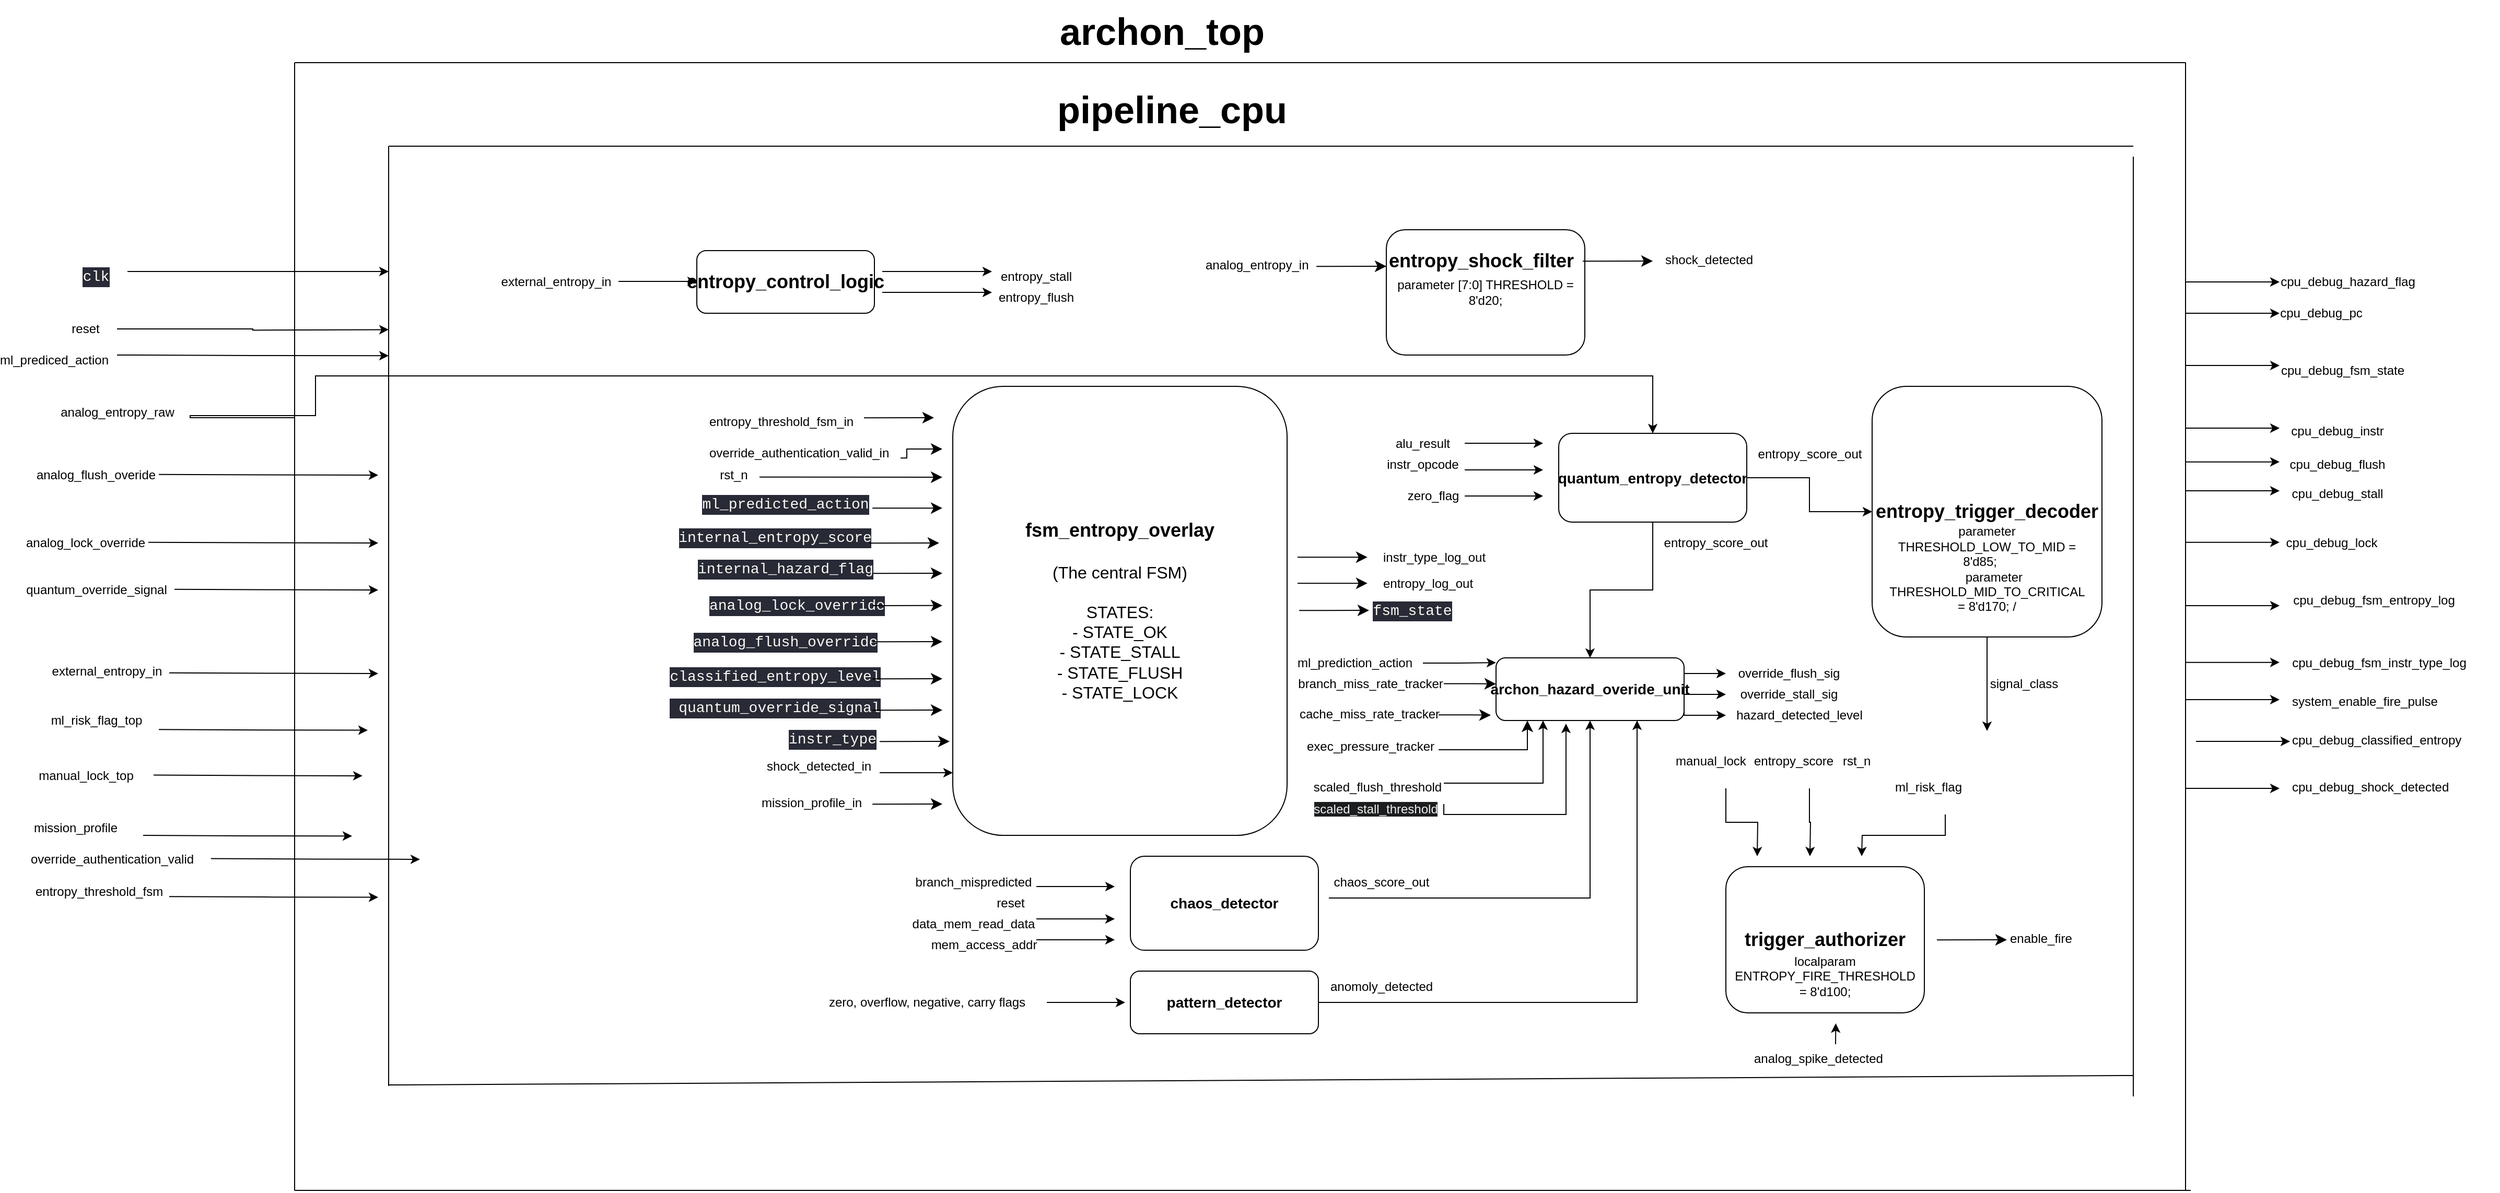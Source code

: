 <mxfile version="24.0.4" type="device" pages="2">
  <diagram name="Page-1" id="mxls8lcutbs6KS0AdLAb">
    <mxGraphModel dx="2816" dy="1040" grid="1" gridSize="10" guides="1" tooltips="1" connect="1" arrows="1" fold="1" page="1" pageScale="1" pageWidth="850" pageHeight="1100" math="0" shadow="0">
      <root>
        <mxCell id="0" />
        <mxCell id="1" parent="0" />
        <mxCell id="saIM61kvLU6ngbY4BZQx-4" value="&lt;font style=&quot;font-size: 18px;&quot;&gt;&lt;b&gt;fsm_entropy_overlay&lt;/b&gt;&lt;/font&gt;&lt;div&gt;&lt;font size=&quot;3&quot;&gt;&lt;br&gt;&lt;/font&gt;&lt;/div&gt;&lt;div&gt;&lt;font size=&quot;3&quot;&gt;(The central FSM)&lt;br&gt;&lt;br&gt;&lt;/font&gt;&lt;/div&gt;&lt;div&gt;&lt;font size=&quot;3&quot;&gt;STATES:&lt;/font&gt;&lt;/div&gt;&lt;div&gt;&lt;font size=&quot;3&quot;&gt;- STATE_OK&lt;/font&gt;&lt;/div&gt;&lt;div&gt;&lt;font size=&quot;3&quot;&gt;- STATE_STALL&lt;/font&gt;&lt;/div&gt;&lt;div&gt;&lt;font size=&quot;3&quot;&gt;- STATE_FLUSH&lt;/font&gt;&lt;/div&gt;&lt;div&gt;&lt;font size=&quot;3&quot;&gt;- STATE_LOCK&lt;/font&gt;&lt;/div&gt;" style="rounded=1;whiteSpace=wrap;html=1;" parent="1" vertex="1">
          <mxGeometry x="300" y="430" width="320" height="430" as="geometry" />
        </mxCell>
        <mxCell id="saIM61kvLU6ngbY4BZQx-8" value="&#xa;&lt;div style=&quot;color: #f8f8f2;background-color: #282a36;font-family: Consolas, &#39;Courier New&#39;, monospace;font-weight: normal;font-size: 14px;line-height: 19px;white-space: pre;&quot;&gt;&lt;div&gt;&lt;span style=&quot;color: #f8f8f2;&quot;&gt;ml_predicted_action&lt;/span&gt;&lt;/div&gt;&lt;/div&gt;&#xa;&#xa;" style="text;html=1;align=center;verticalAlign=middle;whiteSpace=wrap;rounded=0;" parent="1" vertex="1">
          <mxGeometry x="110" y="535" width="60" height="30" as="geometry" />
        </mxCell>
        <mxCell id="saIM61kvLU6ngbY4BZQx-9" value="&lt;div style=&quot;color: rgb(248, 248, 242); background-color: rgb(40, 42, 54); font-family: Consolas, &amp;quot;Courier New&amp;quot;, monospace; font-size: 14px; line-height: 19px; white-space: pre;&quot;&gt;internal_entropy_score&lt;/div&gt;" style="text;html=1;align=center;verticalAlign=middle;whiteSpace=wrap;rounded=0;" parent="1" vertex="1">
          <mxGeometry x="100" y="560" width="60" height="30" as="geometry" />
        </mxCell>
        <mxCell id="saIM61kvLU6ngbY4BZQx-10" value="&lt;div style=&quot;color: rgb(248, 248, 242); background-color: rgb(40, 42, 54); font-family: Consolas, &amp;quot;Courier New&amp;quot;, monospace; font-size: 14px; line-height: 19px; white-space: pre;&quot;&gt;internal_hazard_flag&lt;/div&gt;" style="text;html=1;align=center;verticalAlign=middle;whiteSpace=wrap;rounded=0;" parent="1" vertex="1">
          <mxGeometry x="110" y="590" width="60" height="30" as="geometry" />
        </mxCell>
        <mxCell id="saIM61kvLU6ngbY4BZQx-11" value="&#xa;&lt;div style=&quot;color: #f8f8f2;background-color: #282a36;font-family: Consolas, &#39;Courier New&#39;, monospace;font-weight: normal;font-size: 14px;line-height: 19px;white-space: pre;&quot;&gt;&lt;div&gt;&lt;span style=&quot;color: #f8f8f2;&quot;&gt;analog_lock_override&lt;/span&gt;&lt;/div&gt;&lt;/div&gt;&#xa;&#xa;" style="text;whiteSpace=wrap;html=1;" parent="1" vertex="1">
          <mxGeometry x="65" y="610" width="150" height="40" as="geometry" />
        </mxCell>
        <mxCell id="rz5DC4yHk0Q_457Ff8-o-45" style="edgeStyle=orthogonalEdgeStyle;rounded=0;orthogonalLoop=1;jettySize=auto;html=1;exitX=1;exitY=0.5;exitDx=0;exitDy=0;entryX=0;entryY=0.5;entryDx=0;entryDy=0;" parent="1" source="saIM61kvLU6ngbY4BZQx-12" target="rz5DC4yHk0Q_457Ff8-o-1" edge="1">
          <mxGeometry relative="1" as="geometry">
            <mxPoint x="1120" y="680" as="targetPoint" />
          </mxGeometry>
        </mxCell>
        <mxCell id="rz5DC4yHk0Q_457Ff8-o-58" style="edgeStyle=orthogonalEdgeStyle;rounded=0;orthogonalLoop=1;jettySize=auto;html=1;exitX=0.5;exitY=1;exitDx=0;exitDy=0;" parent="1" source="saIM61kvLU6ngbY4BZQx-12" target="rz5DC4yHk0Q_457Ff8-o-5" edge="1">
          <mxGeometry relative="1" as="geometry" />
        </mxCell>
        <mxCell id="saIM61kvLU6ngbY4BZQx-12" value="&lt;font style=&quot;font-size: 14px;&quot;&gt;&lt;b&gt;quantum_entropy_detector&lt;/b&gt;&lt;/font&gt;" style="rounded=1;whiteSpace=wrap;html=1;" parent="1" vertex="1">
          <mxGeometry x="880" y="475" width="180" height="85" as="geometry" />
        </mxCell>
        <mxCell id="saIM61kvLU6ngbY4BZQx-13" value="&lt;div style=&quot;color: rgb(248, 248, 242); background-color: rgb(40, 42, 54); font-family: Consolas, &amp;quot;Courier New&amp;quot;, monospace; font-size: 14px; line-height: 19px; white-space: pre;&quot;&gt;analog_flush_override&lt;/div&gt;" style="text;html=1;align=center;verticalAlign=middle;whiteSpace=wrap;rounded=0;" parent="1" vertex="1">
          <mxGeometry x="110" y="660" width="60" height="30" as="geometry" />
        </mxCell>
        <mxCell id="saIM61kvLU6ngbY4BZQx-14" value="&#xa;&lt;div style=&quot;color: #f8f8f2;background-color: #282a36;font-family: Consolas, &#39;Courier New&#39;, monospace;font-weight: normal;font-size: 14px;line-height: 19px;white-space: pre;&quot;&gt;&lt;div&gt;&lt;span style=&quot;color: #f8f8f2;&quot;&gt;classified_entropy_level&lt;/span&gt;&lt;/div&gt;&lt;/div&gt;&#xa;&#xa;" style="text;html=1;align=center;verticalAlign=middle;whiteSpace=wrap;rounded=0;" parent="1" vertex="1">
          <mxGeometry x="100" y="700" width="60" height="30" as="geometry" />
        </mxCell>
        <mxCell id="saIM61kvLU6ngbY4BZQx-15" value="&#xa;&lt;div style=&quot;color: #f8f8f2;background-color: #282a36;font-family: Consolas, &#39;Courier New&#39;, monospace;font-weight: normal;font-size: 14px;line-height: 19px;white-space: pre;&quot;&gt;&lt;div&gt;&lt;span style=&quot;color: #f8f8f2;&quot;&gt;&amp;nbsp;quantum_override_signal&lt;/span&gt;&lt;/div&gt;&lt;/div&gt;&#xa;&#xa;" style="text;html=1;align=center;verticalAlign=middle;whiteSpace=wrap;rounded=0;" parent="1" vertex="1">
          <mxGeometry x="100" y="730" width="60" height="30" as="geometry" />
        </mxCell>
        <mxCell id="saIM61kvLU6ngbY4BZQx-16" value="&#xa;&lt;div style=&quot;color: #f8f8f2;background-color: #282a36;font-family: Consolas, &#39;Courier New&#39;, monospace;font-weight: normal;font-size: 14px;line-height: 19px;white-space: pre;&quot;&gt;&lt;div&gt;&lt;span style=&quot;color: #f8f8f2;&quot;&gt;instr_type&lt;/span&gt;&lt;/div&gt;&lt;/div&gt;&#xa;&#xa;" style="text;html=1;align=center;verticalAlign=middle;whiteSpace=wrap;rounded=0;" parent="1" vertex="1">
          <mxGeometry x="155" y="760" width="60" height="30" as="geometry" />
        </mxCell>
        <mxCell id="saIM61kvLU6ngbY4BZQx-21" value="" style="edgeStyle=elbowEdgeStyle;elbow=horizontal;endArrow=classic;html=1;curved=0;rounded=0;endSize=8;startSize=8;exitX=1.067;exitY=0.075;exitDx=0;exitDy=0;exitPerimeter=0;entryX=0.003;entryY=0.135;entryDx=0;entryDy=0;entryPerimeter=0;" parent="1" edge="1">
          <mxGeometry width="50" height="50" relative="1" as="geometry">
            <mxPoint x="230" y="770.1" as="sourcePoint" />
            <mxPoint x="296.94" y="770.0" as="targetPoint" />
            <Array as="points">
              <mxPoint x="235.98" y="770.1" />
            </Array>
          </mxGeometry>
        </mxCell>
        <mxCell id="saIM61kvLU6ngbY4BZQx-22" value="" style="edgeStyle=elbowEdgeStyle;elbow=horizontal;endArrow=classic;html=1;curved=0;rounded=0;endSize=8;startSize=8;exitX=1.067;exitY=0.075;exitDx=0;exitDy=0;exitPerimeter=0;entryX=0.003;entryY=0.135;entryDx=0;entryDy=0;entryPerimeter=0;" parent="1" edge="1">
          <mxGeometry width="50" height="50" relative="1" as="geometry">
            <mxPoint x="223.06" y="740.1" as="sourcePoint" />
            <mxPoint x="290.0" y="740.0" as="targetPoint" />
            <Array as="points">
              <mxPoint x="229.04" y="740.1" />
            </Array>
          </mxGeometry>
        </mxCell>
        <mxCell id="saIM61kvLU6ngbY4BZQx-23" value="" style="edgeStyle=elbowEdgeStyle;elbow=horizontal;endArrow=classic;html=1;curved=0;rounded=0;endSize=8;startSize=8;exitX=1.067;exitY=0.075;exitDx=0;exitDy=0;exitPerimeter=0;entryX=0.003;entryY=0.135;entryDx=0;entryDy=0;entryPerimeter=0;" parent="1" edge="1">
          <mxGeometry width="50" height="50" relative="1" as="geometry">
            <mxPoint x="223.06" y="710.1" as="sourcePoint" />
            <mxPoint x="290.0" y="710.0" as="targetPoint" />
            <Array as="points">
              <mxPoint x="229.04" y="710.1" />
            </Array>
          </mxGeometry>
        </mxCell>
        <mxCell id="saIM61kvLU6ngbY4BZQx-24" value="" style="edgeStyle=elbowEdgeStyle;elbow=horizontal;endArrow=classic;html=1;curved=0;rounded=0;endSize=8;startSize=8;exitX=1.067;exitY=0.075;exitDx=0;exitDy=0;exitPerimeter=0;entryX=0.003;entryY=0.135;entryDx=0;entryDy=0;entryPerimeter=0;" parent="1" edge="1">
          <mxGeometry width="50" height="50" relative="1" as="geometry">
            <mxPoint x="223.06" y="674.6" as="sourcePoint" />
            <mxPoint x="290.0" y="674.5" as="targetPoint" />
            <Array as="points">
              <mxPoint x="229.04" y="674.6" />
            </Array>
          </mxGeometry>
        </mxCell>
        <mxCell id="saIM61kvLU6ngbY4BZQx-25" value="" style="edgeStyle=elbowEdgeStyle;elbow=horizontal;endArrow=classic;html=1;curved=0;rounded=0;endSize=8;startSize=8;exitX=1.067;exitY=0.075;exitDx=0;exitDy=0;exitPerimeter=0;entryX=0.003;entryY=0.135;entryDx=0;entryDy=0;entryPerimeter=0;" parent="1" edge="1">
          <mxGeometry width="50" height="50" relative="1" as="geometry">
            <mxPoint x="220" y="580.1" as="sourcePoint" />
            <mxPoint x="286.94" y="580.0" as="targetPoint" />
            <Array as="points">
              <mxPoint x="225.98" y="580.1" />
            </Array>
          </mxGeometry>
        </mxCell>
        <mxCell id="saIM61kvLU6ngbY4BZQx-26" value="" style="edgeStyle=elbowEdgeStyle;elbow=horizontal;endArrow=classic;html=1;curved=0;rounded=0;endSize=8;startSize=8;exitX=1.067;exitY=0.075;exitDx=0;exitDy=0;exitPerimeter=0;entryX=0.003;entryY=0.135;entryDx=0;entryDy=0;entryPerimeter=0;" parent="1" edge="1">
          <mxGeometry width="50" height="50" relative="1" as="geometry">
            <mxPoint x="223.06" y="609.1" as="sourcePoint" />
            <mxPoint x="290.0" y="609.0" as="targetPoint" />
            <Array as="points">
              <mxPoint x="229.04" y="609.1" />
            </Array>
          </mxGeometry>
        </mxCell>
        <mxCell id="saIM61kvLU6ngbY4BZQx-28" value="" style="edgeStyle=elbowEdgeStyle;elbow=horizontal;endArrow=classic;html=1;curved=0;rounded=0;endSize=8;startSize=8;exitX=1.067;exitY=0.075;exitDx=0;exitDy=0;exitPerimeter=0;entryX=0.003;entryY=0.135;entryDx=0;entryDy=0;entryPerimeter=0;" parent="1" edge="1">
          <mxGeometry width="50" height="50" relative="1" as="geometry">
            <mxPoint x="223.06" y="640" as="sourcePoint" />
            <mxPoint x="290.0" y="639.9" as="targetPoint" />
            <Array as="points">
              <mxPoint x="229.04" y="640" />
            </Array>
          </mxGeometry>
        </mxCell>
        <mxCell id="saIM61kvLU6ngbY4BZQx-30" value="" style="edgeStyle=elbowEdgeStyle;elbow=horizontal;endArrow=classic;html=1;curved=0;rounded=0;endSize=8;startSize=8;exitX=1.067;exitY=0.075;exitDx=0;exitDy=0;exitPerimeter=0;entryX=0.003;entryY=0.135;entryDx=0;entryDy=0;entryPerimeter=0;" parent="1" edge="1">
          <mxGeometry width="50" height="50" relative="1" as="geometry">
            <mxPoint x="631.53" y="644.6" as="sourcePoint" />
            <mxPoint x="698.47" y="644.5" as="targetPoint" />
            <Array as="points">
              <mxPoint x="637.51" y="644.6" />
            </Array>
          </mxGeometry>
        </mxCell>
        <mxCell id="saIM61kvLU6ngbY4BZQx-32" value="&lt;div style=&quot;color: rgb(248, 248, 242); background-color: rgb(40, 42, 54); font-family: Consolas, &amp;quot;Courier New&amp;quot;, monospace; font-size: 14px; line-height: 19px; white-space: pre;&quot;&gt;fsm_state&lt;/div&gt;" style="text;html=1;align=center;verticalAlign=middle;whiteSpace=wrap;rounded=0;" parent="1" vertex="1">
          <mxGeometry x="710" y="630" width="60" height="30" as="geometry" />
        </mxCell>
        <mxCell id="rz5DC4yHk0Q_457Ff8-o-1" value="&lt;font style=&quot;font-size: 18px;&quot;&gt;&lt;b style=&quot;&quot;&gt;entropy_trigger_decoder&lt;/b&gt;&lt;/font&gt;" style="rounded=1;whiteSpace=wrap;html=1;" parent="1" vertex="1">
          <mxGeometry x="1180" y="430" width="220" height="240" as="geometry" />
        </mxCell>
        <mxCell id="rz5DC4yHk0Q_457Ff8-o-8" style="edgeStyle=orthogonalEdgeStyle;rounded=0;orthogonalLoop=1;jettySize=auto;html=1;exitX=1;exitY=0.5;exitDx=0;exitDy=0;entryX=0.75;entryY=1;entryDx=0;entryDy=0;" parent="1" source="rz5DC4yHk0Q_457Ff8-o-2" target="rz5DC4yHk0Q_457Ff8-o-5" edge="1">
          <mxGeometry relative="1" as="geometry">
            <mxPoint x="720" y="1020" as="targetPoint" />
            <Array as="points">
              <mxPoint x="955" y="1020" />
            </Array>
          </mxGeometry>
        </mxCell>
        <mxCell id="rz5DC4yHk0Q_457Ff8-o-2" value="&lt;font style=&quot;font-size: 14px;&quot;&gt;&lt;b&gt;pattern_detector&lt;/b&gt;&lt;/font&gt;" style="rounded=1;whiteSpace=wrap;html=1;" parent="1" vertex="1">
          <mxGeometry x="470" y="990" width="180" height="60" as="geometry" />
        </mxCell>
        <mxCell id="rz5DC4yHk0Q_457Ff8-o-4" value="&lt;b&gt;&lt;font style=&quot;font-size: 14px;&quot;&gt;chaos_detector&lt;/font&gt;&lt;/b&gt;" style="rounded=1;whiteSpace=wrap;html=1;" parent="1" vertex="1">
          <mxGeometry x="470" y="880" width="180" height="90" as="geometry" />
        </mxCell>
        <mxCell id="rz5DC4yHk0Q_457Ff8-o-85" style="edgeStyle=orthogonalEdgeStyle;rounded=0;orthogonalLoop=1;jettySize=auto;html=1;exitX=1;exitY=0.25;exitDx=0;exitDy=0;" parent="1" source="rz5DC4yHk0Q_457Ff8-o-5" target="rz5DC4yHk0Q_457Ff8-o-83" edge="1">
          <mxGeometry relative="1" as="geometry" />
        </mxCell>
        <mxCell id="rz5DC4yHk0Q_457Ff8-o-86" style="edgeStyle=orthogonalEdgeStyle;rounded=0;orthogonalLoop=1;jettySize=auto;html=1;exitX=1;exitY=0.5;exitDx=0;exitDy=0;" parent="1" source="rz5DC4yHk0Q_457Ff8-o-5" target="rz5DC4yHk0Q_457Ff8-o-81" edge="1">
          <mxGeometry relative="1" as="geometry">
            <mxPoint x="1050" y="719.667" as="targetPoint" />
            <Array as="points">
              <mxPoint x="1000" y="725" />
            </Array>
          </mxGeometry>
        </mxCell>
        <mxCell id="rz5DC4yHk0Q_457Ff8-o-87" style="edgeStyle=orthogonalEdgeStyle;rounded=0;orthogonalLoop=1;jettySize=auto;html=1;exitX=1;exitY=0.75;exitDx=0;exitDy=0;" parent="1" source="rz5DC4yHk0Q_457Ff8-o-5" target="rz5DC4yHk0Q_457Ff8-o-82" edge="1">
          <mxGeometry relative="1" as="geometry">
            <Array as="points">
              <mxPoint x="1000" y="745" />
            </Array>
          </mxGeometry>
        </mxCell>
        <mxCell id="rz5DC4yHk0Q_457Ff8-o-5" value="&lt;font style=&quot;font-size: 14px;&quot;&gt;&lt;b&gt;archon_hazard_overide_unit&lt;/b&gt;&lt;/font&gt;" style="rounded=1;whiteSpace=wrap;html=1;" parent="1" vertex="1">
          <mxGeometry x="820" y="690" width="180" height="60" as="geometry" />
        </mxCell>
        <mxCell id="rz5DC4yHk0Q_457Ff8-o-48" style="edgeStyle=orthogonalEdgeStyle;rounded=0;orthogonalLoop=1;jettySize=auto;html=1;exitX=1;exitY=0.5;exitDx=0;exitDy=0;" parent="1" edge="1">
          <mxGeometry relative="1" as="geometry">
            <mxPoint x="337.5" y="320" as="targetPoint" />
            <mxPoint x="232.5" y="320" as="sourcePoint" />
          </mxGeometry>
        </mxCell>
        <mxCell id="rz5DC4yHk0Q_457Ff8-o-6" value="&lt;font style=&quot;font-size: 18px;&quot;&gt;&lt;b&gt;entropy_control_logic&lt;/b&gt;&lt;/font&gt;" style="rounded=1;whiteSpace=wrap;html=1;" parent="1" vertex="1">
          <mxGeometry x="55" y="300" width="170" height="60" as="geometry" />
        </mxCell>
        <mxCell id="rz5DC4yHk0Q_457Ff8-o-9" value="anomoly_detected" style="text;html=1;align=center;verticalAlign=middle;resizable=0;points=[];autosize=1;strokeColor=none;fillColor=none;" parent="1" vertex="1">
          <mxGeometry x="650" y="990" width="120" height="30" as="geometry" />
        </mxCell>
        <mxCell id="rz5DC4yHk0Q_457Ff8-o-12" value="" style="endArrow=classic;html=1;rounded=0;" parent="1" edge="1">
          <mxGeometry width="50" height="50" relative="1" as="geometry">
            <mxPoint x="390" y="1020" as="sourcePoint" />
            <mxPoint x="465" y="1020" as="targetPoint" />
          </mxGeometry>
        </mxCell>
        <mxCell id="rz5DC4yHk0Q_457Ff8-o-16" value="zero, overflow, negative, carry flags" style="text;html=1;align=center;verticalAlign=middle;resizable=0;points=[];autosize=1;strokeColor=none;fillColor=none;" parent="1" vertex="1">
          <mxGeometry x="170" y="1005" width="210" height="30" as="geometry" />
        </mxCell>
        <mxCell id="rz5DC4yHk0Q_457Ff8-o-17" value="reset" style="text;html=1;align=center;verticalAlign=middle;resizable=0;points=[];autosize=1;strokeColor=none;fillColor=none;" parent="1" vertex="1">
          <mxGeometry x="330" y="910" width="50" height="30" as="geometry" />
        </mxCell>
        <mxCell id="rz5DC4yHk0Q_457Ff8-o-20" value="" style="endArrow=classic;html=1;rounded=0;" parent="1" edge="1">
          <mxGeometry width="50" height="50" relative="1" as="geometry">
            <mxPoint x="380" y="909" as="sourcePoint" />
            <mxPoint x="455" y="909" as="targetPoint" />
          </mxGeometry>
        </mxCell>
        <mxCell id="rz5DC4yHk0Q_457Ff8-o-21" value="" style="endArrow=classic;html=1;rounded=0;" parent="1" edge="1">
          <mxGeometry width="50" height="50" relative="1" as="geometry">
            <mxPoint x="380" y="940" as="sourcePoint" />
            <mxPoint x="455" y="940" as="targetPoint" />
          </mxGeometry>
        </mxCell>
        <mxCell id="rz5DC4yHk0Q_457Ff8-o-22" value="" style="endArrow=classic;html=1;rounded=0;" parent="1" edge="1">
          <mxGeometry width="50" height="50" relative="1" as="geometry">
            <mxPoint x="380" y="960" as="sourcePoint" />
            <mxPoint x="455" y="960" as="targetPoint" />
          </mxGeometry>
        </mxCell>
        <mxCell id="rz5DC4yHk0Q_457Ff8-o-25" value="branch_mispredicted" style="text;html=1;align=center;verticalAlign=middle;whiteSpace=wrap;rounded=0;" parent="1" vertex="1">
          <mxGeometry x="290" y="890" width="60" height="30" as="geometry" />
        </mxCell>
        <mxCell id="rz5DC4yHk0Q_457Ff8-o-27" value="data_mem_read_data" style="text;html=1;align=center;verticalAlign=middle;whiteSpace=wrap;rounded=0;" parent="1" vertex="1">
          <mxGeometry x="290" y="930" width="60" height="30" as="geometry" />
        </mxCell>
        <mxCell id="rz5DC4yHk0Q_457Ff8-o-29" value="mem_access_addr" style="text;html=1;align=center;verticalAlign=middle;whiteSpace=wrap;rounded=0;" parent="1" vertex="1">
          <mxGeometry x="300" y="950" width="60" height="30" as="geometry" />
        </mxCell>
        <mxCell id="rz5DC4yHk0Q_457Ff8-o-30" value="" style="endArrow=classic;html=1;rounded=0;entryX=0.5;entryY=1;entryDx=0;entryDy=0;" parent="1" target="rz5DC4yHk0Q_457Ff8-o-5" edge="1">
          <mxGeometry width="50" height="50" relative="1" as="geometry">
            <mxPoint x="660" y="920" as="sourcePoint" />
            <mxPoint x="735" y="920" as="targetPoint" />
            <Array as="points">
              <mxPoint x="910" y="920" />
            </Array>
          </mxGeometry>
        </mxCell>
        <mxCell id="rz5DC4yHk0Q_457Ff8-o-31" value="chaos_score_out" style="text;html=1;align=center;verticalAlign=middle;resizable=0;points=[];autosize=1;strokeColor=none;fillColor=none;" parent="1" vertex="1">
          <mxGeometry x="655" y="890" width="110" height="30" as="geometry" />
        </mxCell>
        <mxCell id="rz5DC4yHk0Q_457Ff8-o-32" value="" style="endArrow=classic;html=1;rounded=0;" parent="1" edge="1">
          <mxGeometry width="50" height="50" relative="1" as="geometry">
            <mxPoint x="790" y="484.5" as="sourcePoint" />
            <mxPoint x="865" y="484.5" as="targetPoint" />
          </mxGeometry>
        </mxCell>
        <mxCell id="rz5DC4yHk0Q_457Ff8-o-34" value="" style="endArrow=classic;html=1;rounded=0;" parent="1" edge="1">
          <mxGeometry width="50" height="50" relative="1" as="geometry">
            <mxPoint x="790" y="510" as="sourcePoint" />
            <mxPoint x="865" y="510" as="targetPoint" />
          </mxGeometry>
        </mxCell>
        <mxCell id="rz5DC4yHk0Q_457Ff8-o-35" value="" style="endArrow=classic;html=1;rounded=0;" parent="1" edge="1">
          <mxGeometry width="50" height="50" relative="1" as="geometry">
            <mxPoint x="790" y="535" as="sourcePoint" />
            <mxPoint x="865" y="535" as="targetPoint" />
          </mxGeometry>
        </mxCell>
        <mxCell id="rz5DC4yHk0Q_457Ff8-o-39" value="entropy_score_out" style="text;html=1;align=center;verticalAlign=middle;resizable=0;points=[];autosize=1;strokeColor=none;fillColor=none;" parent="1" vertex="1">
          <mxGeometry x="1060" y="480" width="120" height="30" as="geometry" />
        </mxCell>
        <mxCell id="rz5DC4yHk0Q_457Ff8-o-40" value="alu_result" style="text;html=1;align=center;verticalAlign=middle;whiteSpace=wrap;rounded=0;" parent="1" vertex="1">
          <mxGeometry x="720" y="470" width="60" height="30" as="geometry" />
        </mxCell>
        <mxCell id="rz5DC4yHk0Q_457Ff8-o-42" value="instr_opcode" style="text;html=1;align=center;verticalAlign=middle;whiteSpace=wrap;rounded=0;" parent="1" vertex="1">
          <mxGeometry x="720" y="490" width="60" height="30" as="geometry" />
        </mxCell>
        <mxCell id="rz5DC4yHk0Q_457Ff8-o-43" value="zero_flag" style="text;html=1;align=center;verticalAlign=middle;whiteSpace=wrap;rounded=0;" parent="1" vertex="1">
          <mxGeometry x="730" y="520" width="60" height="30" as="geometry" />
        </mxCell>
        <mxCell id="rz5DC4yHk0Q_457Ff8-o-47" value="signal_class" style="text;html=1;align=center;verticalAlign=middle;resizable=0;points=[];autosize=1;strokeColor=none;fillColor=none;" parent="1" vertex="1">
          <mxGeometry x="1280" y="700" width="90" height="30" as="geometry" />
        </mxCell>
        <mxCell id="rz5DC4yHk0Q_457Ff8-o-50" value="" style="endArrow=classic;html=1;rounded=0;" parent="1" edge="1">
          <mxGeometry width="50" height="50" relative="1" as="geometry">
            <mxPoint x="-20" y="329.5" as="sourcePoint" />
            <mxPoint x="55" y="329.5" as="targetPoint" />
          </mxGeometry>
        </mxCell>
        <mxCell id="rz5DC4yHk0Q_457Ff8-o-53" style="edgeStyle=orthogonalEdgeStyle;rounded=0;orthogonalLoop=1;jettySize=auto;html=1;exitX=1;exitY=0.5;exitDx=0;exitDy=0;" parent="1" edge="1">
          <mxGeometry relative="1" as="geometry">
            <mxPoint x="337.5" y="340" as="targetPoint" />
            <mxPoint x="232.5" y="340" as="sourcePoint" />
          </mxGeometry>
        </mxCell>
        <mxCell id="rz5DC4yHk0Q_457Ff8-o-54" value="entropy_stall" style="text;html=1;align=center;verticalAlign=middle;whiteSpace=wrap;rounded=0;" parent="1" vertex="1">
          <mxGeometry x="350" y="310" width="60" height="30" as="geometry" />
        </mxCell>
        <mxCell id="rz5DC4yHk0Q_457Ff8-o-55" value="entropy_flush" style="text;html=1;align=center;verticalAlign=middle;whiteSpace=wrap;rounded=0;" parent="1" vertex="1">
          <mxGeometry x="350" y="330" width="60" height="30" as="geometry" />
        </mxCell>
        <mxCell id="rz5DC4yHk0Q_457Ff8-o-56" value="external_entropy_in" style="text;html=1;align=center;verticalAlign=middle;resizable=0;points=[];autosize=1;strokeColor=none;fillColor=none;" parent="1" vertex="1">
          <mxGeometry x="-145" y="315" width="130" height="30" as="geometry" />
        </mxCell>
        <mxCell id="rz5DC4yHk0Q_457Ff8-o-59" value="entropy_score_out" style="text;html=1;align=center;verticalAlign=middle;resizable=0;points=[];autosize=1;strokeColor=none;fillColor=none;" parent="1" vertex="1">
          <mxGeometry x="970" y="565" width="120" height="30" as="geometry" />
        </mxCell>
        <mxCell id="rz5DC4yHk0Q_457Ff8-o-62" value="" style="edgeStyle=elbowEdgeStyle;elbow=horizontal;endArrow=classic;html=1;curved=0;rounded=0;endSize=8;startSize=8;exitX=1.067;exitY=0.075;exitDx=0;exitDy=0;exitPerimeter=0;" parent="1" edge="1">
          <mxGeometry width="50" height="50" relative="1" as="geometry">
            <mxPoint x="770" y="714.7" as="sourcePoint" />
            <mxPoint x="820" y="715" as="targetPoint" />
            <Array as="points">
              <mxPoint x="800" y="714.6" />
            </Array>
          </mxGeometry>
        </mxCell>
        <mxCell id="rz5DC4yHk0Q_457Ff8-o-64" value="branch_miss_rate_tracker" style="text;html=1;align=center;verticalAlign=middle;whiteSpace=wrap;rounded=0;" parent="1" vertex="1">
          <mxGeometry x="670" y="700.0" width="60" height="30" as="geometry" />
        </mxCell>
        <mxCell id="rz5DC4yHk0Q_457Ff8-o-67" value="cache_miss_rate_tracker" style="text;whiteSpace=wrap;html=1;" parent="1" vertex="1">
          <mxGeometry x="630" y="730" width="170" height="40" as="geometry" />
        </mxCell>
        <mxCell id="rz5DC4yHk0Q_457Ff8-o-68" value="" style="edgeStyle=elbowEdgeStyle;elbow=horizontal;endArrow=classic;html=1;curved=0;rounded=0;endSize=8;startSize=8;exitX=1.067;exitY=0.075;exitDx=0;exitDy=0;exitPerimeter=0;" parent="1" edge="1">
          <mxGeometry width="50" height="50" relative="1" as="geometry">
            <mxPoint x="765" y="744.6" as="sourcePoint" />
            <mxPoint x="815" y="744.9" as="targetPoint" />
            <Array as="points">
              <mxPoint x="795" y="744.5" />
            </Array>
          </mxGeometry>
        </mxCell>
        <mxCell id="rz5DC4yHk0Q_457Ff8-o-69" value="exec_pressure_tracker" style="text;html=1;align=center;verticalAlign=middle;whiteSpace=wrap;rounded=0;" parent="1" vertex="1">
          <mxGeometry x="590" y="760" width="220" height="30" as="geometry" />
        </mxCell>
        <mxCell id="rz5DC4yHk0Q_457Ff8-o-71" value="" style="edgeStyle=elbowEdgeStyle;elbow=horizontal;endArrow=classic;html=1;curved=0;rounded=0;endSize=8;startSize=8;exitX=1.067;exitY=0.075;exitDx=0;exitDy=0;exitPerimeter=0;" parent="1" edge="1">
          <mxGeometry width="50" height="50" relative="1" as="geometry">
            <mxPoint x="765" y="778" as="sourcePoint" />
            <mxPoint x="850" y="750" as="targetPoint" />
            <Array as="points">
              <mxPoint x="850" y="770" />
            </Array>
          </mxGeometry>
        </mxCell>
        <mxCell id="rz5DC4yHk0Q_457Ff8-o-73" value="ml_prediction_action" style="text;html=1;align=center;verticalAlign=middle;whiteSpace=wrap;rounded=0;" parent="1" vertex="1">
          <mxGeometry x="655" y="680" width="60" height="30" as="geometry" />
        </mxCell>
        <mxCell id="rz5DC4yHk0Q_457Ff8-o-76" style="edgeStyle=orthogonalEdgeStyle;rounded=0;orthogonalLoop=1;jettySize=auto;html=1;exitX=1;exitY=0.25;exitDx=0;exitDy=0;entryX=0.25;entryY=1;entryDx=0;entryDy=0;" parent="1" source="rz5DC4yHk0Q_457Ff8-o-74" target="rz5DC4yHk0Q_457Ff8-o-5" edge="1">
          <mxGeometry relative="1" as="geometry" />
        </mxCell>
        <mxCell id="rz5DC4yHk0Q_457Ff8-o-74" value="&amp;nbsp;scaled_flush_threshold" style="text;whiteSpace=wrap;html=1;" parent="1" vertex="1">
          <mxGeometry x="640" y="800" width="130" height="40" as="geometry" />
        </mxCell>
        <mxCell id="rz5DC4yHk0Q_457Ff8-o-75" value="&lt;br&gt;&lt;span style=&quot;color: rgb(240, 240, 240); font-family: Helvetica; font-size: 12px; font-style: normal; font-variant-ligatures: normal; font-variant-caps: normal; font-weight: 400; letter-spacing: normal; orphans: 2; text-align: left; text-indent: 0px; text-transform: none; widows: 2; word-spacing: 0px; -webkit-text-stroke-width: 0px; white-space: normal; background-color: rgb(27, 29, 30); text-decoration-thickness: initial; text-decoration-style: initial; text-decoration-color: initial; display: inline !important; float: none;&quot;&gt;scaled_stall_threshold&lt;/span&gt;&lt;div&gt;&lt;br/&gt;&lt;/div&gt;" style="text;html=1;align=center;verticalAlign=middle;whiteSpace=wrap;rounded=0;" parent="1" vertex="1">
          <mxGeometry x="675" y="820" width="60" height="30" as="geometry" />
        </mxCell>
        <mxCell id="rz5DC4yHk0Q_457Ff8-o-77" style="edgeStyle=orthogonalEdgeStyle;rounded=0;orthogonalLoop=1;jettySize=auto;html=1;exitX=1;exitY=0.75;exitDx=0;exitDy=0;entryX=0.372;entryY=1.05;entryDx=0;entryDy=0;entryPerimeter=0;" parent="1" source="rz5DC4yHk0Q_457Ff8-o-74" target="rz5DC4yHk0Q_457Ff8-o-5" edge="1">
          <mxGeometry relative="1" as="geometry">
            <Array as="points">
              <mxPoint x="770" y="840" />
              <mxPoint x="887" y="840" />
            </Array>
          </mxGeometry>
        </mxCell>
        <mxCell id="rz5DC4yHk0Q_457Ff8-o-78" style="edgeStyle=orthogonalEdgeStyle;rounded=0;orthogonalLoop=1;jettySize=auto;html=1;" parent="1" edge="1">
          <mxGeometry relative="1" as="geometry">
            <mxPoint x="750" y="695" as="sourcePoint" />
            <mxPoint x="820" y="694.6" as="targetPoint" />
            <Array as="points">
              <mxPoint x="780" y="695" />
            </Array>
          </mxGeometry>
        </mxCell>
        <mxCell id="rz5DC4yHk0Q_457Ff8-o-79" value="" style="endArrow=classic;html=1;rounded=0;exitX=0.5;exitY=1;exitDx=0;exitDy=0;" parent="1" source="rz5DC4yHk0Q_457Ff8-o-1" edge="1">
          <mxGeometry width="50" height="50" relative="1" as="geometry">
            <mxPoint x="610" y="790" as="sourcePoint" />
            <mxPoint x="1290" y="760" as="targetPoint" />
          </mxGeometry>
        </mxCell>
        <mxCell id="rz5DC4yHk0Q_457Ff8-o-81" value="override_stall_sig" style="text;html=1;align=center;verticalAlign=middle;resizable=0;points=[];autosize=1;strokeColor=none;fillColor=none;" parent="1" vertex="1">
          <mxGeometry x="1040" y="710" width="120" height="30" as="geometry" />
        </mxCell>
        <mxCell id="rz5DC4yHk0Q_457Ff8-o-82" value="hazard_detected_level" style="text;html=1;align=center;verticalAlign=middle;resizable=0;points=[];autosize=1;strokeColor=none;fillColor=none;" parent="1" vertex="1">
          <mxGeometry x="1040" y="730" width="140" height="30" as="geometry" />
        </mxCell>
        <mxCell id="rz5DC4yHk0Q_457Ff8-o-83" value="override_flush_sig" style="text;html=1;align=center;verticalAlign=middle;resizable=0;points=[];autosize=1;strokeColor=none;fillColor=none;" parent="1" vertex="1">
          <mxGeometry x="1040" y="690" width="120" height="30" as="geometry" />
        </mxCell>
        <mxCell id="rz5DC4yHk0Q_457Ff8-o-89" value="" style="endArrow=none;html=1;rounded=0;" parent="1" edge="1">
          <mxGeometry width="50" height="50" relative="1" as="geometry">
            <mxPoint x="-240" y="200" as="sourcePoint" />
            <mxPoint x="1430" y="200" as="targetPoint" />
          </mxGeometry>
        </mxCell>
        <mxCell id="rz5DC4yHk0Q_457Ff8-o-90" value="" style="endArrow=none;html=1;rounded=0;" parent="1" edge="1">
          <mxGeometry width="50" height="50" relative="1" as="geometry">
            <mxPoint x="-240" y="1099" as="sourcePoint" />
            <mxPoint x="1430" y="1090" as="targetPoint" />
          </mxGeometry>
        </mxCell>
        <mxCell id="rz5DC4yHk0Q_457Ff8-o-91" value="" style="endArrow=none;html=1;rounded=0;" parent="1" edge="1">
          <mxGeometry width="50" height="50" relative="1" as="geometry">
            <mxPoint x="-240" y="1100" as="sourcePoint" />
            <mxPoint x="-240" y="200" as="targetPoint" />
          </mxGeometry>
        </mxCell>
        <mxCell id="rz5DC4yHk0Q_457Ff8-o-92" value="" style="endArrow=none;html=1;rounded=0;" parent="1" edge="1">
          <mxGeometry width="50" height="50" relative="1" as="geometry">
            <mxPoint x="1430" y="1110" as="sourcePoint" />
            <mxPoint x="1430" y="210" as="targetPoint" />
          </mxGeometry>
        </mxCell>
        <mxCell id="rz5DC4yHk0Q_457Ff8-o-93" value="&lt;font style=&quot;font-size: 36px;&quot;&gt;&lt;b&gt;pipeline_cpu&lt;/b&gt;&lt;/font&gt;" style="text;html=1;align=center;verticalAlign=middle;whiteSpace=wrap;rounded=0;" parent="1" vertex="1">
          <mxGeometry x="480" y="150" width="60" height="30" as="geometry" />
        </mxCell>
        <mxCell id="rz5DC4yHk0Q_457Ff8-o-95" value="" style="endArrow=classic;html=1;rounded=0;" parent="1" edge="1">
          <mxGeometry width="50" height="50" relative="1" as="geometry">
            <mxPoint x="1480" y="360" as="sourcePoint" />
            <mxPoint x="1570" y="360" as="targetPoint" />
          </mxGeometry>
        </mxCell>
        <mxCell id="rz5DC4yHk0Q_457Ff8-o-96" value="cpu_debug_pc" style="text;html=1;align=center;verticalAlign=middle;whiteSpace=wrap;rounded=0;" parent="1" vertex="1">
          <mxGeometry x="1580" y="345" width="60" height="30" as="geometry" />
        </mxCell>
        <mxCell id="rz5DC4yHk0Q_457Ff8-o-97" value="" style="endArrow=classic;html=1;rounded=0;" parent="1" edge="1">
          <mxGeometry width="50" height="50" relative="1" as="geometry">
            <mxPoint x="1480" y="410" as="sourcePoint" />
            <mxPoint x="1570" y="410" as="targetPoint" />
          </mxGeometry>
        </mxCell>
        <mxCell id="rz5DC4yHk0Q_457Ff8-o-98" value="cpu_debug_fsm_state" style="text;html=1;align=center;verticalAlign=middle;resizable=0;points=[];autosize=1;strokeColor=none;fillColor=none;" parent="1" vertex="1">
          <mxGeometry x="1560" y="400" width="140" height="30" as="geometry" />
        </mxCell>
        <mxCell id="rz5DC4yHk0Q_457Ff8-o-99" value="" style="endArrow=classic;html=1;rounded=0;" parent="1" edge="1">
          <mxGeometry width="50" height="50" relative="1" as="geometry">
            <mxPoint x="1480" y="470" as="sourcePoint" />
            <mxPoint x="1570" y="470" as="targetPoint" />
          </mxGeometry>
        </mxCell>
        <mxCell id="rz5DC4yHk0Q_457Ff8-o-100" value="cpu_debug_instr" style="text;html=1;align=center;verticalAlign=middle;resizable=0;points=[];autosize=1;strokeColor=none;fillColor=none;" parent="1" vertex="1">
          <mxGeometry x="1570" y="458" width="110" height="30" as="geometry" />
        </mxCell>
        <mxCell id="rz5DC4yHk0Q_457Ff8-o-101" value="" style="endArrow=classic;html=1;rounded=0;" parent="1" edge="1">
          <mxGeometry width="50" height="50" relative="1" as="geometry">
            <mxPoint x="1480" y="530" as="sourcePoint" />
            <mxPoint x="1570" y="530" as="targetPoint" />
          </mxGeometry>
        </mxCell>
        <mxCell id="rz5DC4yHk0Q_457Ff8-o-102" value="cpu_debug_stall" style="text;html=1;align=center;verticalAlign=middle;resizable=0;points=[];autosize=1;strokeColor=none;fillColor=none;" parent="1" vertex="1">
          <mxGeometry x="1570" y="518" width="110" height="30" as="geometry" />
        </mxCell>
        <mxCell id="rz5DC4yHk0Q_457Ff8-o-103" value="" style="endArrow=classic;html=1;rounded=0;" parent="1" edge="1">
          <mxGeometry width="50" height="50" relative="1" as="geometry">
            <mxPoint x="1480" y="579.33" as="sourcePoint" />
            <mxPoint x="1570" y="579.33" as="targetPoint" />
          </mxGeometry>
        </mxCell>
        <mxCell id="rz5DC4yHk0Q_457Ff8-o-104" value="cpu_debug_lock" style="text;html=1;align=center;verticalAlign=middle;whiteSpace=wrap;rounded=0;" parent="1" vertex="1">
          <mxGeometry x="1590" y="565" width="60" height="30" as="geometry" />
        </mxCell>
        <mxCell id="rz5DC4yHk0Q_457Ff8-o-105" value="" style="endArrow=classic;html=1;rounded=0;" parent="1" edge="1">
          <mxGeometry width="50" height="50" relative="1" as="geometry">
            <mxPoint x="1480" y="640" as="sourcePoint" />
            <mxPoint x="1570" y="640" as="targetPoint" />
          </mxGeometry>
        </mxCell>
        <mxCell id="rz5DC4yHk0Q_457Ff8-o-106" value="cpu_debug_fsm_entropy_log" style="text;html=1;align=center;verticalAlign=middle;resizable=0;points=[];autosize=1;strokeColor=none;fillColor=none;" parent="1" vertex="1">
          <mxGeometry x="1570" y="620" width="180" height="30" as="geometry" />
        </mxCell>
        <mxCell id="rz5DC4yHk0Q_457Ff8-o-107" value="" style="endArrow=classic;html=1;rounded=0;" parent="1" edge="1">
          <mxGeometry width="50" height="50" relative="1" as="geometry">
            <mxPoint x="1480" y="694.33" as="sourcePoint" />
            <mxPoint x="1570" y="694.33" as="targetPoint" />
          </mxGeometry>
        </mxCell>
        <mxCell id="rz5DC4yHk0Q_457Ff8-o-108" value="cpu_debug_fsm_instr_type_log" style="text;html=1;align=center;verticalAlign=middle;resizable=0;points=[];autosize=1;strokeColor=none;fillColor=none;" parent="1" vertex="1">
          <mxGeometry x="1570" y="680" width="190" height="30" as="geometry" />
        </mxCell>
        <mxCell id="rz5DC4yHk0Q_457Ff8-o-109" value="" style="endArrow=classic;html=1;rounded=0;" parent="1" edge="1">
          <mxGeometry width="50" height="50" relative="1" as="geometry">
            <mxPoint x="1480" y="502.33" as="sourcePoint" />
            <mxPoint x="1570" y="502.33" as="targetPoint" />
          </mxGeometry>
        </mxCell>
        <mxCell id="rz5DC4yHk0Q_457Ff8-o-110" value="cpu_debug_flush" style="text;html=1;align=center;verticalAlign=middle;resizable=0;points=[];autosize=1;strokeColor=none;fillColor=none;" parent="1" vertex="1">
          <mxGeometry x="1570" y="490" width="110" height="30" as="geometry" />
        </mxCell>
        <mxCell id="rz5DC4yHk0Q_457Ff8-o-112" value="" style="endArrow=none;html=1;rounded=0;" parent="1" edge="1">
          <mxGeometry width="50" height="50" relative="1" as="geometry">
            <mxPoint x="-330" y="120" as="sourcePoint" />
            <mxPoint x="1480" y="120" as="targetPoint" />
          </mxGeometry>
        </mxCell>
        <mxCell id="rz5DC4yHk0Q_457Ff8-o-113" value="" style="endArrow=none;html=1;rounded=0;" parent="1" edge="1">
          <mxGeometry width="50" height="50" relative="1" as="geometry">
            <mxPoint x="-330" y="1200" as="sourcePoint" />
            <mxPoint x="1485" y="1200" as="targetPoint" />
          </mxGeometry>
        </mxCell>
        <mxCell id="rz5DC4yHk0Q_457Ff8-o-115" value="" style="endArrow=none;html=1;rounded=0;" parent="1" edge="1">
          <mxGeometry width="50" height="50" relative="1" as="geometry">
            <mxPoint x="-330" y="1200" as="sourcePoint" />
            <mxPoint x="-330" y="120" as="targetPoint" />
          </mxGeometry>
        </mxCell>
        <mxCell id="rz5DC4yHk0Q_457Ff8-o-116" value="" style="endArrow=none;html=1;rounded=0;" parent="1" edge="1">
          <mxGeometry width="50" height="50" relative="1" as="geometry">
            <mxPoint x="1480" y="1200" as="sourcePoint" />
            <mxPoint x="1480" y="120" as="targetPoint" />
          </mxGeometry>
        </mxCell>
        <mxCell id="rz5DC4yHk0Q_457Ff8-o-117" value="&lt;font style=&quot;font-size: 36px;&quot;&gt;&lt;b&gt;archon_top&lt;/b&gt;&lt;/font&gt;" style="text;html=1;align=center;verticalAlign=middle;resizable=0;points=[];autosize=1;strokeColor=none;fillColor=none;" parent="1" vertex="1">
          <mxGeometry x="390" y="60" width="220" height="60" as="geometry" />
        </mxCell>
        <mxCell id="rz5DC4yHk0Q_457Ff8-o-118" value="" style="endArrow=classic;html=1;rounded=0;" parent="1" edge="1">
          <mxGeometry width="50" height="50" relative="1" as="geometry">
            <mxPoint x="-490" y="320" as="sourcePoint" />
            <mxPoint x="-240" y="320" as="targetPoint" />
          </mxGeometry>
        </mxCell>
        <mxCell id="rz5DC4yHk0Q_457Ff8-o-120" value="&lt;div style=&quot;color: rgb(248, 248, 242); background-color: rgb(40, 42, 54); font-family: Consolas, &amp;quot;Courier New&amp;quot;, monospace; font-size: 14px; line-height: 19px; white-space: pre;&quot;&gt;clk&lt;/div&gt;" style="text;html=1;align=center;verticalAlign=middle;whiteSpace=wrap;rounded=0;" parent="1" vertex="1">
          <mxGeometry x="-550" y="310" width="60" height="30" as="geometry" />
        </mxCell>
        <mxCell id="rz5DC4yHk0Q_457Ff8-o-128" style="edgeStyle=orthogonalEdgeStyle;rounded=0;orthogonalLoop=1;jettySize=auto;html=1;exitX=1;exitY=0.5;exitDx=0;exitDy=0;" parent="1" source="rz5DC4yHk0Q_457Ff8-o-121" edge="1">
          <mxGeometry relative="1" as="geometry">
            <mxPoint x="-240" y="375.667" as="targetPoint" />
          </mxGeometry>
        </mxCell>
        <mxCell id="rz5DC4yHk0Q_457Ff8-o-121" value="reset" style="text;html=1;align=center;verticalAlign=middle;whiteSpace=wrap;rounded=0;" parent="1" vertex="1">
          <mxGeometry x="-560" y="360" width="60" height="30" as="geometry" />
        </mxCell>
        <mxCell id="rz5DC4yHk0Q_457Ff8-o-131" style="edgeStyle=orthogonalEdgeStyle;rounded=0;orthogonalLoop=1;jettySize=auto;html=1;exitX=1;exitY=0.5;exitDx=0;exitDy=0;" parent="1" edge="1">
          <mxGeometry relative="1" as="geometry">
            <mxPoint x="-240" y="400.667" as="targetPoint" />
            <mxPoint x="-500" y="400" as="sourcePoint" />
          </mxGeometry>
        </mxCell>
        <mxCell id="rz5DC4yHk0Q_457Ff8-o-122" value="ml_prediced_action" style="text;html=1;align=center;verticalAlign=middle;whiteSpace=wrap;rounded=0;" parent="1" vertex="1">
          <mxGeometry x="-590" y="390" width="60" height="30" as="geometry" />
        </mxCell>
        <mxCell id="rz5DC4yHk0Q_457Ff8-o-124" value="analog_flush_overide" style="text;html=1;align=center;verticalAlign=middle;whiteSpace=wrap;rounded=0;" parent="1" vertex="1">
          <mxGeometry x="-550" y="500" width="60" height="30" as="geometry" />
        </mxCell>
        <mxCell id="rz5DC4yHk0Q_457Ff8-o-125" value="analog_lock_override" style="text;html=1;align=center;verticalAlign=middle;whiteSpace=wrap;rounded=0;" parent="1" vertex="1">
          <mxGeometry x="-560" y="565" width="60" height="30" as="geometry" />
        </mxCell>
        <mxCell id="rz5DC4yHk0Q_457Ff8-o-126" value="quantum_override_signal" style="text;html=1;align=center;verticalAlign=middle;resizable=0;points=[];autosize=1;strokeColor=none;fillColor=none;" parent="1" vertex="1">
          <mxGeometry x="-600" y="610" width="160" height="30" as="geometry" />
        </mxCell>
        <mxCell id="rz5DC4yHk0Q_457Ff8-o-127" value="external_entropy_in" style="text;html=1;align=center;verticalAlign=middle;resizable=0;points=[];autosize=1;strokeColor=none;fillColor=none;" parent="1" vertex="1">
          <mxGeometry x="-575" y="688" width="130" height="30" as="geometry" />
        </mxCell>
        <mxCell id="rz5DC4yHk0Q_457Ff8-o-132" style="edgeStyle=orthogonalEdgeStyle;rounded=0;orthogonalLoop=1;jettySize=auto;html=1;" parent="1" target="saIM61kvLU6ngbY4BZQx-12" edge="1">
          <mxGeometry relative="1" as="geometry">
            <mxPoint x="-240" y="459" as="targetPoint" />
            <mxPoint x="-330" y="460" as="sourcePoint" />
            <Array as="points">
              <mxPoint x="-430" y="460" />
              <mxPoint x="-430" y="458" />
              <mxPoint x="-310" y="458" />
              <mxPoint x="-310" y="420" />
              <mxPoint x="970" y="420" />
            </Array>
          </mxGeometry>
        </mxCell>
        <mxCell id="rz5DC4yHk0Q_457Ff8-o-133" style="edgeStyle=orthogonalEdgeStyle;rounded=0;orthogonalLoop=1;jettySize=auto;html=1;exitX=1;exitY=0.5;exitDx=0;exitDy=0;" parent="1" edge="1">
          <mxGeometry relative="1" as="geometry">
            <mxPoint x="-250" y="515" as="targetPoint" />
            <mxPoint x="-460" y="514.33" as="sourcePoint" />
          </mxGeometry>
        </mxCell>
        <mxCell id="rz5DC4yHk0Q_457Ff8-o-134" style="edgeStyle=orthogonalEdgeStyle;rounded=0;orthogonalLoop=1;jettySize=auto;html=1;exitX=1;exitY=0.5;exitDx=0;exitDy=0;" parent="1" edge="1">
          <mxGeometry relative="1" as="geometry">
            <mxPoint x="-250" y="580" as="targetPoint" />
            <mxPoint x="-470" y="579.33" as="sourcePoint" />
          </mxGeometry>
        </mxCell>
        <mxCell id="rz5DC4yHk0Q_457Ff8-o-135" style="edgeStyle=orthogonalEdgeStyle;rounded=0;orthogonalLoop=1;jettySize=auto;html=1;exitX=1;exitY=0.5;exitDx=0;exitDy=0;" parent="1" edge="1">
          <mxGeometry relative="1" as="geometry">
            <mxPoint x="-250" y="625" as="targetPoint" />
            <mxPoint x="-445" y="624.33" as="sourcePoint" />
          </mxGeometry>
        </mxCell>
        <mxCell id="rz5DC4yHk0Q_457Ff8-o-136" style="edgeStyle=orthogonalEdgeStyle;rounded=0;orthogonalLoop=1;jettySize=auto;html=1;exitX=1;exitY=0.5;exitDx=0;exitDy=0;" parent="1" edge="1">
          <mxGeometry relative="1" as="geometry">
            <mxPoint x="-250" y="705" as="targetPoint" />
            <mxPoint x="-450" y="704.33" as="sourcePoint" />
          </mxGeometry>
        </mxCell>
        <mxCell id="IngF7UV0qDA4tY-HD0y0-1" value="analog_entropy_raw" style="text;html=1;align=center;verticalAlign=middle;resizable=0;points=[];autosize=1;strokeColor=none;fillColor=none;" vertex="1" parent="1">
          <mxGeometry x="-565" y="440" width="130" height="30" as="geometry" />
        </mxCell>
        <mxCell id="IngF7UV0qDA4tY-HD0y0-3" value="ml_risk_flag_top" style="text;html=1;align=center;verticalAlign=middle;resizable=0;points=[];autosize=1;strokeColor=none;fillColor=none;" vertex="1" parent="1">
          <mxGeometry x="-575" y="735" width="110" height="30" as="geometry" />
        </mxCell>
        <mxCell id="IngF7UV0qDA4tY-HD0y0-4" value="manual_lock_top" style="text;html=1;align=center;verticalAlign=middle;resizable=0;points=[];autosize=1;strokeColor=none;fillColor=none;" vertex="1" parent="1">
          <mxGeometry x="-585" y="788" width="110" height="30" as="geometry" />
        </mxCell>
        <mxCell id="IngF7UV0qDA4tY-HD0y0-5" value="mission_profile" style="text;html=1;align=center;verticalAlign=middle;resizable=0;points=[];autosize=1;strokeColor=none;fillColor=none;" vertex="1" parent="1">
          <mxGeometry x="-590" y="838" width="100" height="30" as="geometry" />
        </mxCell>
        <mxCell id="IngF7UV0qDA4tY-HD0y0-6" value="override_authentication_valid" style="text;html=1;align=center;verticalAlign=middle;resizable=0;points=[];autosize=1;strokeColor=none;fillColor=none;" vertex="1" parent="1">
          <mxGeometry x="-595" y="868" width="180" height="30" as="geometry" />
        </mxCell>
        <mxCell id="IngF7UV0qDA4tY-HD0y0-7" value="entropy_threshold_fsm" style="text;whiteSpace=wrap;" vertex="1" parent="1">
          <mxGeometry x="-580" y="900" width="160" height="40" as="geometry" />
        </mxCell>
        <mxCell id="IngF7UV0qDA4tY-HD0y0-8" style="edgeStyle=orthogonalEdgeStyle;rounded=0;orthogonalLoop=1;jettySize=auto;html=1;exitX=1;exitY=0.5;exitDx=0;exitDy=0;" edge="1" parent="1">
          <mxGeometry relative="1" as="geometry">
            <mxPoint x="-260" y="759.24" as="targetPoint" />
            <mxPoint x="-460" y="758.57" as="sourcePoint" />
          </mxGeometry>
        </mxCell>
        <mxCell id="IngF7UV0qDA4tY-HD0y0-9" style="edgeStyle=orthogonalEdgeStyle;rounded=0;orthogonalLoop=1;jettySize=auto;html=1;exitX=1;exitY=0.5;exitDx=0;exitDy=0;" edge="1" parent="1">
          <mxGeometry relative="1" as="geometry">
            <mxPoint x="-265" y="802.96" as="targetPoint" />
            <mxPoint x="-465" y="802.29" as="sourcePoint" />
          </mxGeometry>
        </mxCell>
        <mxCell id="IngF7UV0qDA4tY-HD0y0-10" style="edgeStyle=orthogonalEdgeStyle;rounded=0;orthogonalLoop=1;jettySize=auto;html=1;exitX=1;exitY=0.5;exitDx=0;exitDy=0;" edge="1" parent="1">
          <mxGeometry relative="1" as="geometry">
            <mxPoint x="-275" y="860.67" as="targetPoint" />
            <mxPoint x="-475" y="860" as="sourcePoint" />
          </mxGeometry>
        </mxCell>
        <mxCell id="IngF7UV0qDA4tY-HD0y0-11" style="edgeStyle=orthogonalEdgeStyle;rounded=0;orthogonalLoop=1;jettySize=auto;html=1;exitX=1;exitY=0.5;exitDx=0;exitDy=0;" edge="1" parent="1">
          <mxGeometry relative="1" as="geometry">
            <mxPoint x="-210" y="882.96" as="targetPoint" />
            <mxPoint x="-410" y="882.29" as="sourcePoint" />
          </mxGeometry>
        </mxCell>
        <mxCell id="IngF7UV0qDA4tY-HD0y0-12" style="edgeStyle=orthogonalEdgeStyle;rounded=0;orthogonalLoop=1;jettySize=auto;html=1;exitX=1;exitY=0.5;exitDx=0;exitDy=0;" edge="1" parent="1">
          <mxGeometry relative="1" as="geometry">
            <mxPoint x="-250" y="919.24" as="targetPoint" />
            <mxPoint x="-450" y="918.57" as="sourcePoint" />
          </mxGeometry>
        </mxCell>
        <mxCell id="IngF7UV0qDA4tY-HD0y0-13" value="rst_n" style="text;html=1;align=center;verticalAlign=middle;resizable=0;points=[];autosize=1;strokeColor=none;fillColor=none;" vertex="1" parent="1">
          <mxGeometry x="65" y="500" width="50" height="30" as="geometry" />
        </mxCell>
        <mxCell id="IngF7UV0qDA4tY-HD0y0-14" value="" style="edgeStyle=elbowEdgeStyle;elbow=horizontal;endArrow=classic;html=1;curved=0;rounded=0;endSize=8;startSize=8;exitX=1.067;exitY=0.075;exitDx=0;exitDy=0;exitPerimeter=0;" edge="1" parent="1">
          <mxGeometry width="50" height="50" relative="1" as="geometry">
            <mxPoint x="115" y="516.89" as="sourcePoint" />
            <mxPoint x="290" y="517" as="targetPoint" />
            <Array as="points">
              <mxPoint x="120.98" y="516.89" />
            </Array>
          </mxGeometry>
        </mxCell>
        <mxCell id="IngF7UV0qDA4tY-HD0y0-15" value="" style="edgeStyle=elbowEdgeStyle;elbow=horizontal;endArrow=classic;html=1;curved=0;rounded=0;endSize=8;startSize=8;exitX=1.067;exitY=0.075;exitDx=0;exitDy=0;exitPerimeter=0;entryX=0.003;entryY=0.135;entryDx=0;entryDy=0;entryPerimeter=0;" edge="1" parent="1">
          <mxGeometry width="50" height="50" relative="1" as="geometry">
            <mxPoint x="223.06" y="546.67" as="sourcePoint" />
            <mxPoint x="290.0" y="546.57" as="targetPoint" />
            <Array as="points">
              <mxPoint x="229.04" y="546.67" />
            </Array>
          </mxGeometry>
        </mxCell>
        <mxCell id="IngF7UV0qDA4tY-HD0y0-24" value="" style="edgeStyle=orthogonalEdgeStyle;rounded=0;orthogonalLoop=1;jettySize=auto;html=1;" edge="1" parent="1" source="IngF7UV0qDA4tY-HD0y0-16" target="saIM61kvLU6ngbY4BZQx-4">
          <mxGeometry relative="1" as="geometry">
            <Array as="points">
              <mxPoint x="330" y="800" />
              <mxPoint x="330" y="800" />
            </Array>
          </mxGeometry>
        </mxCell>
        <mxCell id="IngF7UV0qDA4tY-HD0y0-16" value="shock_detected_in" style="text;whiteSpace=wrap;html=1;" vertex="1" parent="1">
          <mxGeometry x="120" y="780" width="110" height="40" as="geometry" />
        </mxCell>
        <mxCell id="IngF7UV0qDA4tY-HD0y0-17" value="mission_profile_in" style="text;whiteSpace=wrap;html=1;" vertex="1" parent="1">
          <mxGeometry x="115" y="815" width="130" height="40" as="geometry" />
        </mxCell>
        <mxCell id="IngF7UV0qDA4tY-HD0y0-18" value="override_authentication_valid_in" style="text;whiteSpace=wrap;html=1;" vertex="1" parent="1">
          <mxGeometry x="65" y="480" width="210" height="40" as="geometry" />
        </mxCell>
        <mxCell id="IngF7UV0qDA4tY-HD0y0-19" value="entropy_threshold_fsm_in" style="text;whiteSpace=wrap;" vertex="1" parent="1">
          <mxGeometry x="65" y="450" width="170" height="40" as="geometry" />
        </mxCell>
        <mxCell id="IngF7UV0qDA4tY-HD0y0-20" value="entropy_log_out" style="text;whiteSpace=wrap;html=1;" vertex="1" parent="1">
          <mxGeometry x="710" y="605" width="120" height="40" as="geometry" />
        </mxCell>
        <mxCell id="IngF7UV0qDA4tY-HD0y0-21" value="instr_type_log_out" style="text;whiteSpace=wrap;" vertex="1" parent="1">
          <mxGeometry x="710" y="580" width="130" height="40" as="geometry" />
        </mxCell>
        <mxCell id="IngF7UV0qDA4tY-HD0y0-22" value="" style="edgeStyle=elbowEdgeStyle;elbow=horizontal;endArrow=classic;html=1;curved=0;rounded=0;endSize=8;startSize=8;exitX=1.067;exitY=0.075;exitDx=0;exitDy=0;exitPerimeter=0;entryX=0.003;entryY=0.135;entryDx=0;entryDy=0;entryPerimeter=0;" edge="1" parent="1">
          <mxGeometry width="50" height="50" relative="1" as="geometry">
            <mxPoint x="630" y="593.67" as="sourcePoint" />
            <mxPoint x="696.94" y="593.57" as="targetPoint" />
            <Array as="points">
              <mxPoint x="635.98" y="593.67" />
            </Array>
          </mxGeometry>
        </mxCell>
        <mxCell id="IngF7UV0qDA4tY-HD0y0-23" value="" style="edgeStyle=elbowEdgeStyle;elbow=horizontal;endArrow=classic;html=1;curved=0;rounded=0;endSize=8;startSize=8;exitX=1.067;exitY=0.075;exitDx=0;exitDy=0;exitPerimeter=0;entryX=0.003;entryY=0.135;entryDx=0;entryDy=0;entryPerimeter=0;" edge="1" parent="1">
          <mxGeometry width="50" height="50" relative="1" as="geometry">
            <mxPoint x="630" y="618.67" as="sourcePoint" />
            <mxPoint x="696.94" y="618.57" as="targetPoint" />
            <Array as="points">
              <mxPoint x="635.98" y="618.67" />
            </Array>
          </mxGeometry>
        </mxCell>
        <mxCell id="IngF7UV0qDA4tY-HD0y0-26" value="" style="edgeStyle=elbowEdgeStyle;elbow=horizontal;endArrow=classic;html=1;curved=0;rounded=0;endSize=8;startSize=8;exitX=1.067;exitY=0.075;exitDx=0;exitDy=0;exitPerimeter=0;" edge="1" parent="1">
          <mxGeometry width="50" height="50" relative="1" as="geometry">
            <mxPoint x="250" y="498.67" as="sourcePoint" />
            <mxPoint x="290" y="490" as="targetPoint" />
            <Array as="points">
              <mxPoint x="255.98" y="498.67" />
            </Array>
          </mxGeometry>
        </mxCell>
        <mxCell id="IngF7UV0qDA4tY-HD0y0-28" value="" style="edgeStyle=elbowEdgeStyle;elbow=horizontal;endArrow=classic;html=1;curved=0;rounded=0;endSize=8;startSize=8;exitX=1.067;exitY=0.075;exitDx=0;exitDy=0;exitPerimeter=0;entryX=0.003;entryY=0.135;entryDx=0;entryDy=0;entryPerimeter=0;" edge="1" parent="1">
          <mxGeometry width="50" height="50" relative="1" as="geometry">
            <mxPoint x="215" y="460.1" as="sourcePoint" />
            <mxPoint x="281.94" y="460.0" as="targetPoint" />
            <Array as="points">
              <mxPoint x="220.98" y="460.1" />
            </Array>
          </mxGeometry>
        </mxCell>
        <mxCell id="IngF7UV0qDA4tY-HD0y0-30" value="" style="edgeStyle=elbowEdgeStyle;elbow=horizontal;endArrow=classic;html=1;curved=0;rounded=0;endSize=8;startSize=8;exitX=1.067;exitY=0.075;exitDx=0;exitDy=0;exitPerimeter=0;entryX=0.003;entryY=0.135;entryDx=0;entryDy=0;entryPerimeter=0;" edge="1" parent="1">
          <mxGeometry width="50" height="50" relative="1" as="geometry">
            <mxPoint x="223.06" y="830.1" as="sourcePoint" />
            <mxPoint x="290.0" y="830.0" as="targetPoint" />
            <Array as="points">
              <mxPoint x="229.04" y="830.1" />
            </Array>
          </mxGeometry>
        </mxCell>
        <mxCell id="IngF7UV0qDA4tY-HD0y0-32" value="system_enable_fire_pulse" style="text;whiteSpace=wrap;html=1;" vertex="1" parent="1">
          <mxGeometry x="1580" y="718" width="170" height="40" as="geometry" />
        </mxCell>
        <mxCell id="IngF7UV0qDA4tY-HD0y0-33" value="cpu_debug_classified_entropy" style="text;whiteSpace=wrap;html=1;" vertex="1" parent="1">
          <mxGeometry x="1580" y="755" width="200" height="40" as="geometry" />
        </mxCell>
        <mxCell id="IngF7UV0qDA4tY-HD0y0-34" value="cpu_debug_shock_detected" style="text;whiteSpace=wrap;html=1;" vertex="1" parent="1">
          <mxGeometry x="1580" y="800" width="180" height="40" as="geometry" />
        </mxCell>
        <mxCell id="IngF7UV0qDA4tY-HD0y0-35" value="cpu_debug_hazard_flag" style="text;html=1;align=center;verticalAlign=middle;resizable=0;points=[];autosize=1;strokeColor=none;fillColor=none;" vertex="1" parent="1">
          <mxGeometry x="1560" y="315" width="150" height="30" as="geometry" />
        </mxCell>
        <mxCell id="IngF7UV0qDA4tY-HD0y0-36" value="" style="endArrow=classic;html=1;rounded=0;" edge="1" parent="1">
          <mxGeometry width="50" height="50" relative="1" as="geometry">
            <mxPoint x="1480" y="330" as="sourcePoint" />
            <mxPoint x="1570" y="330" as="targetPoint" />
          </mxGeometry>
        </mxCell>
        <mxCell id="IngF7UV0qDA4tY-HD0y0-37" value="" style="endArrow=classic;html=1;rounded=0;" edge="1" parent="1">
          <mxGeometry width="50" height="50" relative="1" as="geometry">
            <mxPoint x="1480" y="730" as="sourcePoint" />
            <mxPoint x="1570" y="730" as="targetPoint" />
          </mxGeometry>
        </mxCell>
        <mxCell id="IngF7UV0qDA4tY-HD0y0-38" value="" style="endArrow=classic;html=1;rounded=0;" edge="1" parent="1">
          <mxGeometry width="50" height="50" relative="1" as="geometry">
            <mxPoint x="1490" y="770" as="sourcePoint" />
            <mxPoint x="1580" y="770" as="targetPoint" />
          </mxGeometry>
        </mxCell>
        <mxCell id="IngF7UV0qDA4tY-HD0y0-39" value="" style="endArrow=classic;html=1;rounded=0;" edge="1" parent="1">
          <mxGeometry width="50" height="50" relative="1" as="geometry">
            <mxPoint x="1480" y="815" as="sourcePoint" />
            <mxPoint x="1570" y="815" as="targetPoint" />
          </mxGeometry>
        </mxCell>
        <mxCell id="IngF7UV0qDA4tY-HD0y0-40" value="parameter [7:0] THRESHOLD = 8&#39;d20;" style="rounded=1;whiteSpace=wrap;html=1;" vertex="1" parent="1">
          <mxGeometry x="715" y="280" width="190" height="120" as="geometry" />
        </mxCell>
        <mxCell id="IngF7UV0qDA4tY-HD0y0-41" value="analog_entropy_in" style="text;whiteSpace=wrap;html=1;" vertex="1" parent="1">
          <mxGeometry x="540" y="300" width="110" height="40" as="geometry" />
        </mxCell>
        <mxCell id="IngF7UV0qDA4tY-HD0y0-43" value="shock_detected" style="text;whiteSpace=wrap;" vertex="1" parent="1">
          <mxGeometry x="980" y="295" width="90" height="40" as="geometry" />
        </mxCell>
        <mxCell id="IngF7UV0qDA4tY-HD0y0-46" value="" style="edgeStyle=elbowEdgeStyle;elbow=horizontal;endArrow=classic;html=1;curved=0;rounded=0;endSize=8;startSize=8;exitX=1.067;exitY=0.075;exitDx=0;exitDy=0;exitPerimeter=0;entryX=0.003;entryY=0.135;entryDx=0;entryDy=0;entryPerimeter=0;" edge="1" parent="1">
          <mxGeometry width="50" height="50" relative="1" as="geometry">
            <mxPoint x="648.06" y="315.1" as="sourcePoint" />
            <mxPoint x="715" y="315.0" as="targetPoint" />
            <Array as="points">
              <mxPoint x="654.04" y="315.1" />
            </Array>
          </mxGeometry>
        </mxCell>
        <mxCell id="IngF7UV0qDA4tY-HD0y0-47" value="" style="edgeStyle=elbowEdgeStyle;elbow=horizontal;endArrow=classic;html=1;curved=0;rounded=0;endSize=8;startSize=8;exitX=1.067;exitY=0.075;exitDx=0;exitDy=0;exitPerimeter=0;entryX=0.003;entryY=0.135;entryDx=0;entryDy=0;entryPerimeter=0;" edge="1" parent="1">
          <mxGeometry width="50" height="50" relative="1" as="geometry">
            <mxPoint x="903.06" y="310.1" as="sourcePoint" />
            <mxPoint x="970" y="310.0" as="targetPoint" />
            <Array as="points">
              <mxPoint x="909.04" y="310.1" />
            </Array>
          </mxGeometry>
        </mxCell>
        <mxCell id="IngF7UV0qDA4tY-HD0y0-49" value="&lt;font style=&quot;font-size: 18px;&quot;&gt;&lt;b&gt;entropy_shock_filter&lt;/b&gt;&lt;/font&gt;" style="text;html=1;align=center;verticalAlign=middle;whiteSpace=wrap;rounded=0;" vertex="1" parent="1">
          <mxGeometry x="776" y="295" width="60" height="30" as="geometry" />
        </mxCell>
        <mxCell id="IngF7UV0qDA4tY-HD0y0-50" value="parameter THRESHOLD_LOW_TO_MID = 8&#39;d85;&amp;nbsp; &amp;nbsp;&amp;nbsp;&lt;br&gt;&amp;nbsp; &amp;nbsp; parameter THRESHOLD_MID_TO_CRITICAL = 8&#39;d170; /" style="text;html=1;align=center;verticalAlign=middle;whiteSpace=wrap;rounded=0;" vertex="1" parent="1">
          <mxGeometry x="1260" y="590" width="60" height="30" as="geometry" />
        </mxCell>
        <mxCell id="IngF7UV0qDA4tY-HD0y0-60" value="&lt;span style=&quot;text-align: left;&quot;&gt;&lt;font style=&quot;font-size: 18px;&quot;&gt;&lt;b&gt;trigger_authorizer&lt;/b&gt;&lt;/font&gt;&lt;/span&gt;" style="rounded=1;whiteSpace=wrap;html=1;" vertex="1" parent="1">
          <mxGeometry x="1040" y="890" width="190" height="140" as="geometry" />
        </mxCell>
        <mxCell id="IngF7UV0qDA4tY-HD0y0-62" value="rst_n" style="text;whiteSpace=wrap;html=1;" vertex="1" parent="1">
          <mxGeometry x="1150" y="775" width="60" height="40" as="geometry" />
        </mxCell>
        <mxCell id="IngF7UV0qDA4tY-HD0y0-74" style="edgeStyle=orthogonalEdgeStyle;rounded=0;orthogonalLoop=1;jettySize=auto;html=1;exitX=0.5;exitY=1;exitDx=0;exitDy=0;" edge="1" parent="1" source="IngF7UV0qDA4tY-HD0y0-64">
          <mxGeometry relative="1" as="geometry">
            <mxPoint x="1120.471" y="880" as="targetPoint" />
          </mxGeometry>
        </mxCell>
        <mxCell id="IngF7UV0qDA4tY-HD0y0-64" value="entropy_score" style="text;whiteSpace=wrap;" vertex="1" parent="1">
          <mxGeometry x="1065" y="775" width="110" height="40" as="geometry" />
        </mxCell>
        <mxCell id="IngF7UV0qDA4tY-HD0y0-77" style="edgeStyle=orthogonalEdgeStyle;rounded=0;orthogonalLoop=1;jettySize=auto;html=1;exitX=0.5;exitY=0;exitDx=0;exitDy=0;" edge="1" parent="1" source="IngF7UV0qDA4tY-HD0y0-65">
          <mxGeometry relative="1" as="geometry">
            <mxPoint x="1145.176" y="1040" as="targetPoint" />
          </mxGeometry>
        </mxCell>
        <mxCell id="IngF7UV0qDA4tY-HD0y0-65" value="analog_spike_detected" style="text;whiteSpace=wrap;" vertex="1" parent="1">
          <mxGeometry x="1065" y="1060" width="160" height="40" as="geometry" />
        </mxCell>
        <mxCell id="IngF7UV0qDA4tY-HD0y0-76" style="edgeStyle=orthogonalEdgeStyle;rounded=0;orthogonalLoop=1;jettySize=auto;html=1;exitX=0.5;exitY=1;exitDx=0;exitDy=0;" edge="1" parent="1" source="IngF7UV0qDA4tY-HD0y0-66">
          <mxGeometry relative="1" as="geometry">
            <mxPoint x="1170" y="880" as="targetPoint" />
          </mxGeometry>
        </mxCell>
        <mxCell id="IngF7UV0qDA4tY-HD0y0-66" value="ml_risk_flag" style="text;whiteSpace=wrap;" vertex="1" parent="1">
          <mxGeometry x="1200" y="800" width="100" height="40" as="geometry" />
        </mxCell>
        <mxCell id="IngF7UV0qDA4tY-HD0y0-75" style="edgeStyle=orthogonalEdgeStyle;rounded=0;orthogonalLoop=1;jettySize=auto;html=1;exitX=0.5;exitY=1;exitDx=0;exitDy=0;" edge="1" parent="1" source="IngF7UV0qDA4tY-HD0y0-67">
          <mxGeometry relative="1" as="geometry">
            <mxPoint x="1070" y="880" as="targetPoint" />
          </mxGeometry>
        </mxCell>
        <mxCell id="IngF7UV0qDA4tY-HD0y0-67" value="manual_lock" style="text;whiteSpace=wrap;" vertex="1" parent="1">
          <mxGeometry x="990" y="775" width="100" height="40" as="geometry" />
        </mxCell>
        <mxCell id="IngF7UV0qDA4tY-HD0y0-68" value="enable_fire" style="text;whiteSpace=wrap;" vertex="1" parent="1">
          <mxGeometry x="1310" y="945" width="90" height="40" as="geometry" />
        </mxCell>
        <mxCell id="IngF7UV0qDA4tY-HD0y0-70" value="" style="edgeStyle=elbowEdgeStyle;elbow=horizontal;endArrow=classic;html=1;curved=0;rounded=0;endSize=8;startSize=8;exitX=1.067;exitY=0.075;exitDx=0;exitDy=0;exitPerimeter=0;entryX=0.003;entryY=0.135;entryDx=0;entryDy=0;entryPerimeter=0;" edge="1" parent="1">
          <mxGeometry width="50" height="50" relative="1" as="geometry">
            <mxPoint x="1242" y="960.1" as="sourcePoint" />
            <mxPoint x="1308.94" y="960.0" as="targetPoint" />
            <Array as="points">
              <mxPoint x="1247.98" y="960.1" />
            </Array>
          </mxGeometry>
        </mxCell>
        <mxCell id="IngF7UV0qDA4tY-HD0y0-78" value="localparam ENTROPY_FIRE_THRESHOLD = 8&#39;d100;" style="text;html=1;align=center;verticalAlign=middle;whiteSpace=wrap;rounded=0;" vertex="1" parent="1">
          <mxGeometry x="1105" y="980" width="60" height="30" as="geometry" />
        </mxCell>
      </root>
    </mxGraphModel>
  </diagram>
  <diagram id="hGVlt7QE5upHBWAtnf1I" name="Page-2">
    <mxGraphModel dx="1434" dy="884" grid="1" gridSize="10" guides="1" tooltips="1" connect="1" arrows="1" fold="1" page="1" pageScale="1" pageWidth="850" pageHeight="1100" math="0" shadow="0">
      <root>
        <mxCell id="0" />
        <mxCell id="1" parent="0" />
      </root>
    </mxGraphModel>
  </diagram>
</mxfile>
